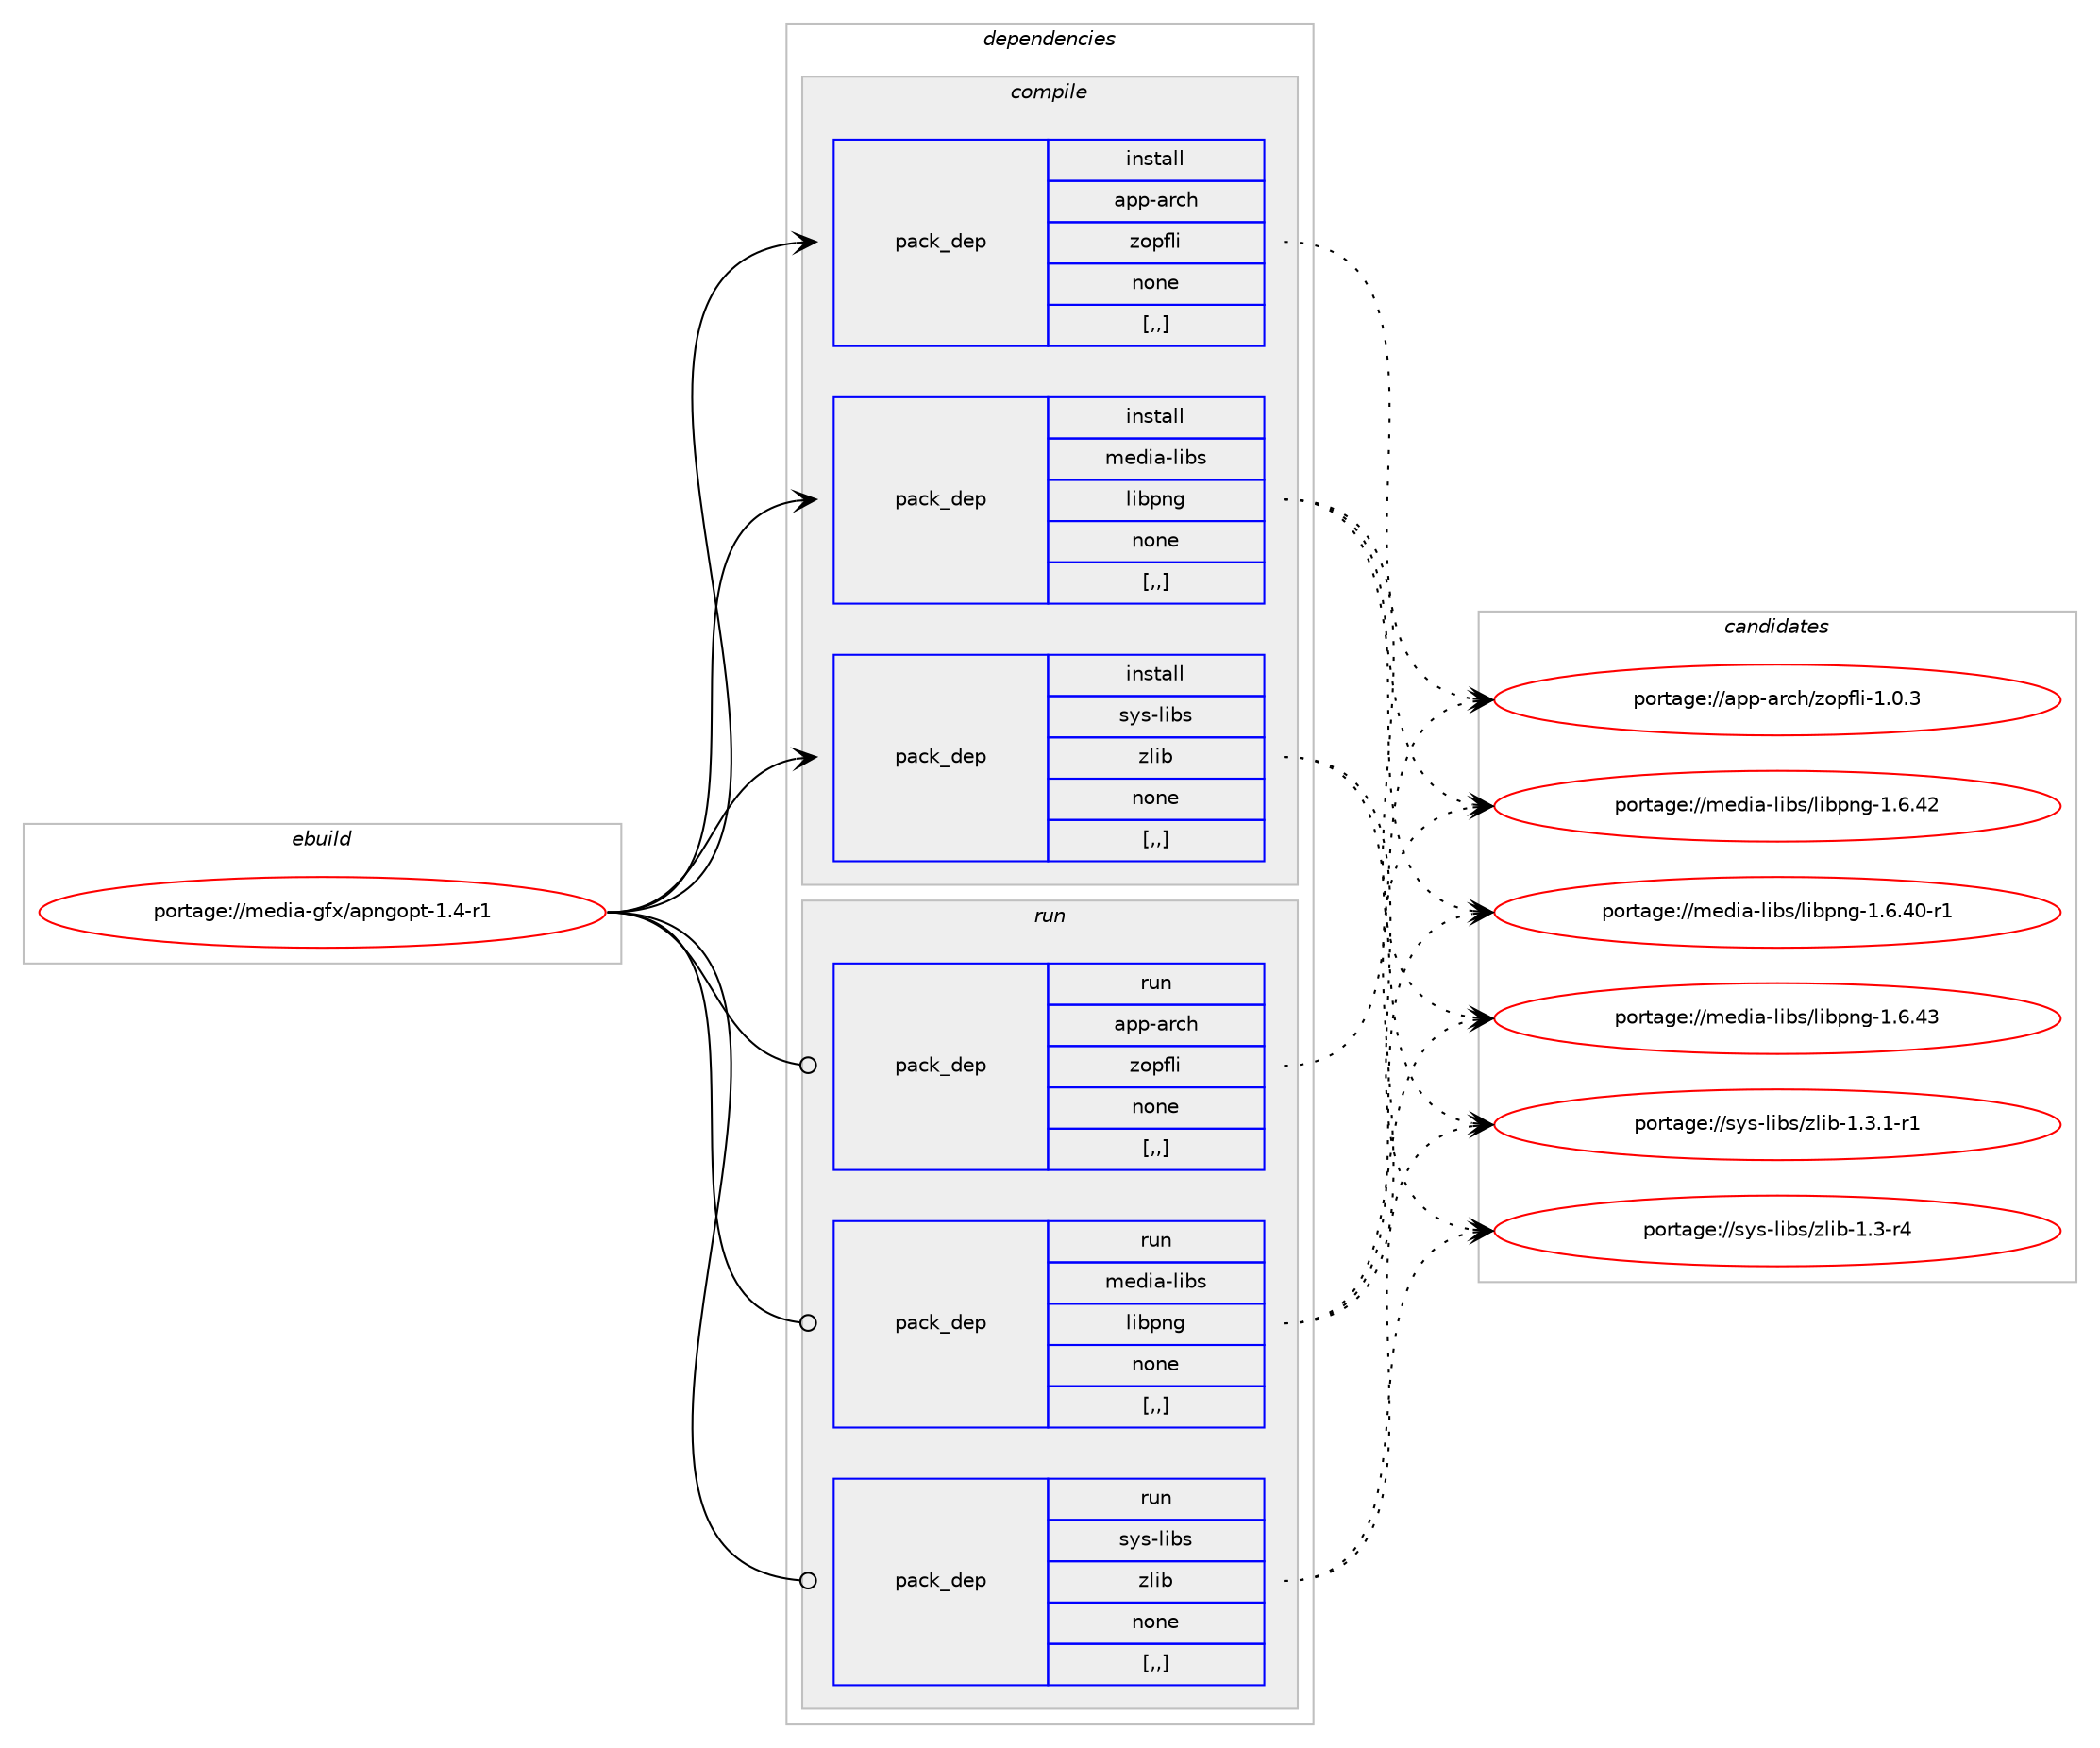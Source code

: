 digraph prolog {

# *************
# Graph options
# *************

newrank=true;
concentrate=true;
compound=true;
graph [rankdir=LR,fontname=Helvetica,fontsize=10,ranksep=1.5];#, ranksep=2.5, nodesep=0.2];
edge  [arrowhead=vee];
node  [fontname=Helvetica,fontsize=10];

# **********
# The ebuild
# **********

subgraph cluster_leftcol {
color=gray;
label=<<i>ebuild</i>>;
id [label="portage://media-gfx/apngopt-1.4-r1", color=red, width=4, href="../media-gfx/apngopt-1.4-r1.svg"];
}

# ****************
# The dependencies
# ****************

subgraph cluster_midcol {
color=gray;
label=<<i>dependencies</i>>;
subgraph cluster_compile {
fillcolor="#eeeeee";
style=filled;
label=<<i>compile</i>>;
subgraph pack581208 {
dependency790802 [label=<<TABLE BORDER="0" CELLBORDER="1" CELLSPACING="0" CELLPADDING="4" WIDTH="220"><TR><TD ROWSPAN="6" CELLPADDING="30">pack_dep</TD></TR><TR><TD WIDTH="110">install</TD></TR><TR><TD>app-arch</TD></TR><TR><TD>zopfli</TD></TR><TR><TD>none</TD></TR><TR><TD>[,,]</TD></TR></TABLE>>, shape=none, color=blue];
}
id:e -> dependency790802:w [weight=20,style="solid",arrowhead="vee"];
subgraph pack581209 {
dependency790803 [label=<<TABLE BORDER="0" CELLBORDER="1" CELLSPACING="0" CELLPADDING="4" WIDTH="220"><TR><TD ROWSPAN="6" CELLPADDING="30">pack_dep</TD></TR><TR><TD WIDTH="110">install</TD></TR><TR><TD>media-libs</TD></TR><TR><TD>libpng</TD></TR><TR><TD>none</TD></TR><TR><TD>[,,]</TD></TR></TABLE>>, shape=none, color=blue];
}
id:e -> dependency790803:w [weight=20,style="solid",arrowhead="vee"];
subgraph pack581210 {
dependency790804 [label=<<TABLE BORDER="0" CELLBORDER="1" CELLSPACING="0" CELLPADDING="4" WIDTH="220"><TR><TD ROWSPAN="6" CELLPADDING="30">pack_dep</TD></TR><TR><TD WIDTH="110">install</TD></TR><TR><TD>sys-libs</TD></TR><TR><TD>zlib</TD></TR><TR><TD>none</TD></TR><TR><TD>[,,]</TD></TR></TABLE>>, shape=none, color=blue];
}
id:e -> dependency790804:w [weight=20,style="solid",arrowhead="vee"];
}
subgraph cluster_compileandrun {
fillcolor="#eeeeee";
style=filled;
label=<<i>compile and run</i>>;
}
subgraph cluster_run {
fillcolor="#eeeeee";
style=filled;
label=<<i>run</i>>;
subgraph pack581211 {
dependency790805 [label=<<TABLE BORDER="0" CELLBORDER="1" CELLSPACING="0" CELLPADDING="4" WIDTH="220"><TR><TD ROWSPAN="6" CELLPADDING="30">pack_dep</TD></TR><TR><TD WIDTH="110">run</TD></TR><TR><TD>app-arch</TD></TR><TR><TD>zopfli</TD></TR><TR><TD>none</TD></TR><TR><TD>[,,]</TD></TR></TABLE>>, shape=none, color=blue];
}
id:e -> dependency790805:w [weight=20,style="solid",arrowhead="odot"];
subgraph pack581212 {
dependency790806 [label=<<TABLE BORDER="0" CELLBORDER="1" CELLSPACING="0" CELLPADDING="4" WIDTH="220"><TR><TD ROWSPAN="6" CELLPADDING="30">pack_dep</TD></TR><TR><TD WIDTH="110">run</TD></TR><TR><TD>media-libs</TD></TR><TR><TD>libpng</TD></TR><TR><TD>none</TD></TR><TR><TD>[,,]</TD></TR></TABLE>>, shape=none, color=blue];
}
id:e -> dependency790806:w [weight=20,style="solid",arrowhead="odot"];
subgraph pack581213 {
dependency790807 [label=<<TABLE BORDER="0" CELLBORDER="1" CELLSPACING="0" CELLPADDING="4" WIDTH="220"><TR><TD ROWSPAN="6" CELLPADDING="30">pack_dep</TD></TR><TR><TD WIDTH="110">run</TD></TR><TR><TD>sys-libs</TD></TR><TR><TD>zlib</TD></TR><TR><TD>none</TD></TR><TR><TD>[,,]</TD></TR></TABLE>>, shape=none, color=blue];
}
id:e -> dependency790807:w [weight=20,style="solid",arrowhead="odot"];
}
}

# **************
# The candidates
# **************

subgraph cluster_choices {
rank=same;
color=gray;
label=<<i>candidates</i>>;

subgraph choice581208 {
color=black;
nodesep=1;
choice9711211245971149910447122111112102108105454946484651 [label="portage://app-arch/zopfli-1.0.3", color=red, width=4,href="../app-arch/zopfli-1.0.3.svg"];
dependency790802:e -> choice9711211245971149910447122111112102108105454946484651:w [style=dotted,weight="100"];
}
subgraph choice581209 {
color=black;
nodesep=1;
choice109101100105974510810598115471081059811211010345494654465251 [label="portage://media-libs/libpng-1.6.43", color=red, width=4,href="../media-libs/libpng-1.6.43.svg"];
choice109101100105974510810598115471081059811211010345494654465250 [label="portage://media-libs/libpng-1.6.42", color=red, width=4,href="../media-libs/libpng-1.6.42.svg"];
choice1091011001059745108105981154710810598112110103454946544652484511449 [label="portage://media-libs/libpng-1.6.40-r1", color=red, width=4,href="../media-libs/libpng-1.6.40-r1.svg"];
dependency790803:e -> choice109101100105974510810598115471081059811211010345494654465251:w [style=dotted,weight="100"];
dependency790803:e -> choice109101100105974510810598115471081059811211010345494654465250:w [style=dotted,weight="100"];
dependency790803:e -> choice1091011001059745108105981154710810598112110103454946544652484511449:w [style=dotted,weight="100"];
}
subgraph choice581210 {
color=black;
nodesep=1;
choice115121115451081059811547122108105984549465146494511449 [label="portage://sys-libs/zlib-1.3.1-r1", color=red, width=4,href="../sys-libs/zlib-1.3.1-r1.svg"];
choice11512111545108105981154712210810598454946514511452 [label="portage://sys-libs/zlib-1.3-r4", color=red, width=4,href="../sys-libs/zlib-1.3-r4.svg"];
dependency790804:e -> choice115121115451081059811547122108105984549465146494511449:w [style=dotted,weight="100"];
dependency790804:e -> choice11512111545108105981154712210810598454946514511452:w [style=dotted,weight="100"];
}
subgraph choice581211 {
color=black;
nodesep=1;
choice9711211245971149910447122111112102108105454946484651 [label="portage://app-arch/zopfli-1.0.3", color=red, width=4,href="../app-arch/zopfli-1.0.3.svg"];
dependency790805:e -> choice9711211245971149910447122111112102108105454946484651:w [style=dotted,weight="100"];
}
subgraph choice581212 {
color=black;
nodesep=1;
choice109101100105974510810598115471081059811211010345494654465251 [label="portage://media-libs/libpng-1.6.43", color=red, width=4,href="../media-libs/libpng-1.6.43.svg"];
choice109101100105974510810598115471081059811211010345494654465250 [label="portage://media-libs/libpng-1.6.42", color=red, width=4,href="../media-libs/libpng-1.6.42.svg"];
choice1091011001059745108105981154710810598112110103454946544652484511449 [label="portage://media-libs/libpng-1.6.40-r1", color=red, width=4,href="../media-libs/libpng-1.6.40-r1.svg"];
dependency790806:e -> choice109101100105974510810598115471081059811211010345494654465251:w [style=dotted,weight="100"];
dependency790806:e -> choice109101100105974510810598115471081059811211010345494654465250:w [style=dotted,weight="100"];
dependency790806:e -> choice1091011001059745108105981154710810598112110103454946544652484511449:w [style=dotted,weight="100"];
}
subgraph choice581213 {
color=black;
nodesep=1;
choice115121115451081059811547122108105984549465146494511449 [label="portage://sys-libs/zlib-1.3.1-r1", color=red, width=4,href="../sys-libs/zlib-1.3.1-r1.svg"];
choice11512111545108105981154712210810598454946514511452 [label="portage://sys-libs/zlib-1.3-r4", color=red, width=4,href="../sys-libs/zlib-1.3-r4.svg"];
dependency790807:e -> choice115121115451081059811547122108105984549465146494511449:w [style=dotted,weight="100"];
dependency790807:e -> choice11512111545108105981154712210810598454946514511452:w [style=dotted,weight="100"];
}
}

}
